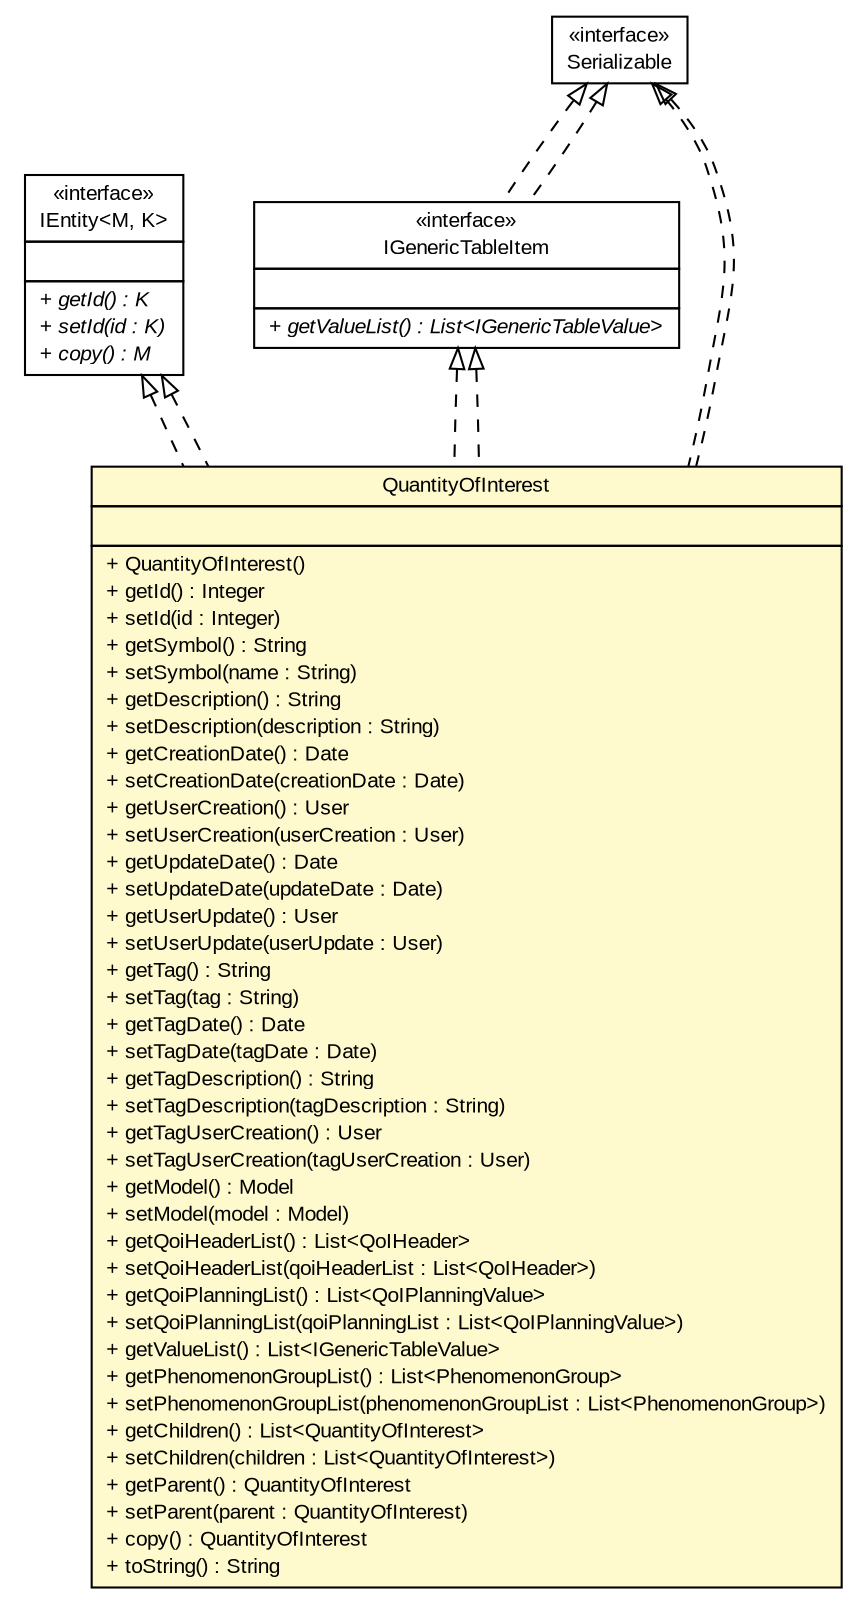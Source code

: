 #!/usr/local/bin/dot
#
# Class diagram 
# Generated by UMLGraph version R5_6-24-gf6e263 (http://www.umlgraph.org/)
#

digraph G {
	edge [fontname="arial",fontsize=10,labelfontname="arial",labelfontsize=10];
	node [fontname="arial",fontsize=10,shape=plaintext];
	nodesep=0.25;
	ranksep=0.5;
	// gov.sandia.cf.model.IEntity<M, K>
	c372511 [label=<<table title="gov.sandia.cf.model.IEntity" border="0" cellborder="1" cellspacing="0" cellpadding="2" port="p" href="./IEntity.html">
		<tr><td><table border="0" cellspacing="0" cellpadding="1">
<tr><td align="center" balign="center"> &#171;interface&#187; </td></tr>
<tr><td align="center" balign="center"> IEntity&lt;M, K&gt; </td></tr>
		</table></td></tr>
		<tr><td><table border="0" cellspacing="0" cellpadding="1">
<tr><td align="left" balign="left">  </td></tr>
		</table></td></tr>
		<tr><td><table border="0" cellspacing="0" cellpadding="1">
<tr><td align="left" balign="left"><font face="arial italic" point-size="10.0"> + getId() : K </font></td></tr>
<tr><td align="left" balign="left"><font face="arial italic" point-size="10.0"> + setId(id : K) </font></td></tr>
<tr><td align="left" balign="left"><font face="arial italic" point-size="10.0"> + copy() : M </font></td></tr>
		</table></td></tr>
		</table>>, URL="./IEntity.html", fontname="arial", fontcolor="black", fontsize=10.0];
	// gov.sandia.cf.model.IGenericTableItem
	c372513 [label=<<table title="gov.sandia.cf.model.IGenericTableItem" border="0" cellborder="1" cellspacing="0" cellpadding="2" port="p" href="./IGenericTableItem.html">
		<tr><td><table border="0" cellspacing="0" cellpadding="1">
<tr><td align="center" balign="center"> &#171;interface&#187; </td></tr>
<tr><td align="center" balign="center"> IGenericTableItem </td></tr>
		</table></td></tr>
		<tr><td><table border="0" cellspacing="0" cellpadding="1">
<tr><td align="left" balign="left">  </td></tr>
		</table></td></tr>
		<tr><td><table border="0" cellspacing="0" cellpadding="1">
<tr><td align="left" balign="left"><font face="arial italic" point-size="10.0"> + getValueList() : List&lt;IGenericTableValue&gt; </font></td></tr>
		</table></td></tr>
		</table>>, URL="./IGenericTableItem.html", fontname="arial", fontcolor="black", fontsize=10.0];
	// gov.sandia.cf.model.QuantityOfInterest
	c372586 [label=<<table title="gov.sandia.cf.model.QuantityOfInterest" border="0" cellborder="1" cellspacing="0" cellpadding="2" port="p" bgcolor="lemonChiffon" href="./QuantityOfInterest.html">
		<tr><td><table border="0" cellspacing="0" cellpadding="1">
<tr><td align="center" balign="center"> QuantityOfInterest </td></tr>
		</table></td></tr>
		<tr><td><table border="0" cellspacing="0" cellpadding="1">
<tr><td align="left" balign="left">  </td></tr>
		</table></td></tr>
		<tr><td><table border="0" cellspacing="0" cellpadding="1">
<tr><td align="left" balign="left"> + QuantityOfInterest() </td></tr>
<tr><td align="left" balign="left"> + getId() : Integer </td></tr>
<tr><td align="left" balign="left"> + setId(id : Integer) </td></tr>
<tr><td align="left" balign="left"> + getSymbol() : String </td></tr>
<tr><td align="left" balign="left"> + setSymbol(name : String) </td></tr>
<tr><td align="left" balign="left"> + getDescription() : String </td></tr>
<tr><td align="left" balign="left"> + setDescription(description : String) </td></tr>
<tr><td align="left" balign="left"> + getCreationDate() : Date </td></tr>
<tr><td align="left" balign="left"> + setCreationDate(creationDate : Date) </td></tr>
<tr><td align="left" balign="left"> + getUserCreation() : User </td></tr>
<tr><td align="left" balign="left"> + setUserCreation(userCreation : User) </td></tr>
<tr><td align="left" balign="left"> + getUpdateDate() : Date </td></tr>
<tr><td align="left" balign="left"> + setUpdateDate(updateDate : Date) </td></tr>
<tr><td align="left" balign="left"> + getUserUpdate() : User </td></tr>
<tr><td align="left" balign="left"> + setUserUpdate(userUpdate : User) </td></tr>
<tr><td align="left" balign="left"> + getTag() : String </td></tr>
<tr><td align="left" balign="left"> + setTag(tag : String) </td></tr>
<tr><td align="left" balign="left"> + getTagDate() : Date </td></tr>
<tr><td align="left" balign="left"> + setTagDate(tagDate : Date) </td></tr>
<tr><td align="left" balign="left"> + getTagDescription() : String </td></tr>
<tr><td align="left" balign="left"> + setTagDescription(tagDescription : String) </td></tr>
<tr><td align="left" balign="left"> + getTagUserCreation() : User </td></tr>
<tr><td align="left" balign="left"> + setTagUserCreation(tagUserCreation : User) </td></tr>
<tr><td align="left" balign="left"> + getModel() : Model </td></tr>
<tr><td align="left" balign="left"> + setModel(model : Model) </td></tr>
<tr><td align="left" balign="left"> + getQoiHeaderList() : List&lt;QoIHeader&gt; </td></tr>
<tr><td align="left" balign="left"> + setQoiHeaderList(qoiHeaderList : List&lt;QoIHeader&gt;) </td></tr>
<tr><td align="left" balign="left"> + getQoiPlanningList() : List&lt;QoIPlanningValue&gt; </td></tr>
<tr><td align="left" balign="left"> + setQoiPlanningList(qoiPlanningList : List&lt;QoIPlanningValue&gt;) </td></tr>
<tr><td align="left" balign="left"> + getValueList() : List&lt;IGenericTableValue&gt; </td></tr>
<tr><td align="left" balign="left"> + getPhenomenonGroupList() : List&lt;PhenomenonGroup&gt; </td></tr>
<tr><td align="left" balign="left"> + setPhenomenonGroupList(phenomenonGroupList : List&lt;PhenomenonGroup&gt;) </td></tr>
<tr><td align="left" balign="left"> + getChildren() : List&lt;QuantityOfInterest&gt; </td></tr>
<tr><td align="left" balign="left"> + setChildren(children : List&lt;QuantityOfInterest&gt;) </td></tr>
<tr><td align="left" balign="left"> + getParent() : QuantityOfInterest </td></tr>
<tr><td align="left" balign="left"> + setParent(parent : QuantityOfInterest) </td></tr>
<tr><td align="left" balign="left"> + copy() : QuantityOfInterest </td></tr>
<tr><td align="left" balign="left"> + toString() : String </td></tr>
		</table></td></tr>
		</table>>, URL="./QuantityOfInterest.html", fontname="arial", fontcolor="black", fontsize=10.0];
	//gov.sandia.cf.model.IGenericTableItem implements java.io.Serializable
	c372864:p -> c372513:p [dir=back,arrowtail=empty,style=dashed];
	//gov.sandia.cf.model.QuantityOfInterest implements java.io.Serializable
	c372864:p -> c372586:p [dir=back,arrowtail=empty,style=dashed];
	//gov.sandia.cf.model.QuantityOfInterest implements gov.sandia.cf.model.IEntity<M, K>
	c372511:p -> c372586:p [dir=back,arrowtail=empty,style=dashed];
	//gov.sandia.cf.model.QuantityOfInterest implements gov.sandia.cf.model.IGenericTableItem
	c372513:p -> c372586:p [dir=back,arrowtail=empty,style=dashed];
	//gov.sandia.cf.model.QuantityOfInterest implements java.io.Serializable
	c372864:p -> c372586:p [dir=back,arrowtail=empty,style=dashed];
	//gov.sandia.cf.model.QuantityOfInterest implements gov.sandia.cf.model.IEntity<M, K>
	c372511:p -> c372586:p [dir=back,arrowtail=empty,style=dashed];
	//gov.sandia.cf.model.QuantityOfInterest implements gov.sandia.cf.model.IGenericTableItem
	c372513:p -> c372586:p [dir=back,arrowtail=empty,style=dashed];
	//gov.sandia.cf.model.IGenericTableItem implements java.io.Serializable
	c372864:p -> c372513:p [dir=back,arrowtail=empty,style=dashed];
	// java.io.Serializable
	c372864 [label=<<table title="java.io.Serializable" border="0" cellborder="1" cellspacing="0" cellpadding="2" port="p" href="http://java.sun.com/j2se/1.4.2/docs/api/java/io/Serializable.html">
		<tr><td><table border="0" cellspacing="0" cellpadding="1">
<tr><td align="center" balign="center"> &#171;interface&#187; </td></tr>
<tr><td align="center" balign="center"> Serializable </td></tr>
		</table></td></tr>
		</table>>, URL="http://java.sun.com/j2se/1.4.2/docs/api/java/io/Serializable.html", fontname="arial", fontcolor="black", fontsize=10.0];
}

